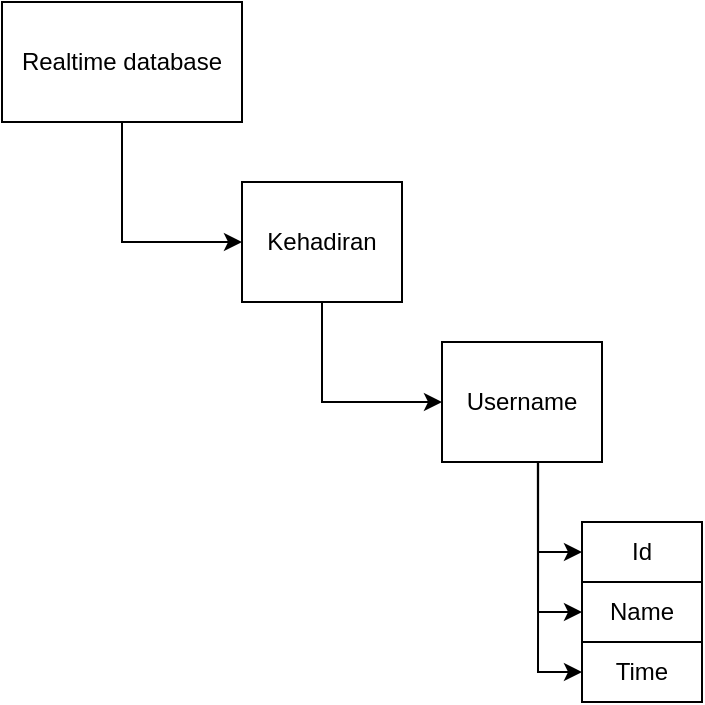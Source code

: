 <mxfile version="20.0.1" type="device"><diagram id="pu5znPLDyIRbsZ4YwYoC" name="Page-1"><mxGraphModel dx="716" dy="420" grid="1" gridSize="10" guides="1" tooltips="1" connect="1" arrows="1" fold="1" page="1" pageScale="1" pageWidth="1169" pageHeight="1654" math="0" shadow="0"><root><mxCell id="0"/><mxCell id="1" parent="0"/><mxCell id="h5Fi-VjTeB8OwUrEu8s--3" value="" style="edgeStyle=orthogonalEdgeStyle;rounded=0;orthogonalLoop=1;jettySize=auto;html=1;" edge="1" parent="1" source="h5Fi-VjTeB8OwUrEu8s--1" target="h5Fi-VjTeB8OwUrEu8s--2"><mxGeometry relative="1" as="geometry"><Array as="points"><mxPoint x="200" y="200"/><mxPoint x="280" y="200"/></Array></mxGeometry></mxCell><mxCell id="h5Fi-VjTeB8OwUrEu8s--1" value="Realtime database" style="rounded=0;whiteSpace=wrap;html=1;" vertex="1" parent="1"><mxGeometry x="140" y="80" width="120" height="60" as="geometry"/></mxCell><mxCell id="h5Fi-VjTeB8OwUrEu8s--2" value="Kehadiran" style="rounded=0;whiteSpace=wrap;html=1;" vertex="1" parent="1"><mxGeometry x="260" y="170" width="80" height="60" as="geometry"/></mxCell><mxCell id="h5Fi-VjTeB8OwUrEu8s--4" value="Username" style="rounded=0;whiteSpace=wrap;html=1;" vertex="1" parent="1"><mxGeometry x="360" y="250" width="80" height="60" as="geometry"/></mxCell><mxCell id="h5Fi-VjTeB8OwUrEu8s--6" value="" style="endArrow=classic;html=1;rounded=0;exitX=0.5;exitY=1;exitDx=0;exitDy=0;entryX=0;entryY=0.5;entryDx=0;entryDy=0;" edge="1" parent="1" source="h5Fi-VjTeB8OwUrEu8s--2" target="h5Fi-VjTeB8OwUrEu8s--4"><mxGeometry width="50" height="50" relative="1" as="geometry"><mxPoint x="500" y="340" as="sourcePoint"/><mxPoint x="550" y="290" as="targetPoint"/><Array as="points"><mxPoint x="300" y="280"/></Array></mxGeometry></mxCell><mxCell id="h5Fi-VjTeB8OwUrEu8s--7" value="Id" style="text;html=1;strokeColor=default;fillColor=none;align=center;verticalAlign=middle;whiteSpace=wrap;rounded=0;" vertex="1" parent="1"><mxGeometry x="430" y="340" width="60" height="30" as="geometry"/></mxCell><mxCell id="h5Fi-VjTeB8OwUrEu8s--8" value="Name" style="text;html=1;strokeColor=default;fillColor=none;align=center;verticalAlign=middle;whiteSpace=wrap;rounded=0;" vertex="1" parent="1"><mxGeometry x="430" y="370" width="60" height="30" as="geometry"/></mxCell><mxCell id="h5Fi-VjTeB8OwUrEu8s--9" value="Time" style="text;html=1;strokeColor=default;fillColor=none;align=center;verticalAlign=middle;whiteSpace=wrap;rounded=0;" vertex="1" parent="1"><mxGeometry x="430" y="400" width="60" height="30" as="geometry"/></mxCell><mxCell id="h5Fi-VjTeB8OwUrEu8s--10" value="" style="endArrow=classic;html=1;rounded=0;entryX=0;entryY=0.5;entryDx=0;entryDy=0;" edge="1" parent="1" target="h5Fi-VjTeB8OwUrEu8s--7"><mxGeometry width="50" height="50" relative="1" as="geometry"><mxPoint x="408" y="310" as="sourcePoint"/><mxPoint x="550" y="290" as="targetPoint"/><Array as="points"><mxPoint x="408" y="355"/></Array></mxGeometry></mxCell><mxCell id="h5Fi-VjTeB8OwUrEu8s--12" value="" style="endArrow=classic;html=1;rounded=0;exitX=0.599;exitY=1;exitDx=0;exitDy=0;exitPerimeter=0;" edge="1" parent="1" source="h5Fi-VjTeB8OwUrEu8s--4"><mxGeometry width="50" height="50" relative="1" as="geometry"><mxPoint x="410" y="320" as="sourcePoint"/><mxPoint x="430" y="385" as="targetPoint"/><Array as="points"><mxPoint x="408" y="385"/></Array></mxGeometry></mxCell><mxCell id="h5Fi-VjTeB8OwUrEu8s--13" value="" style="endArrow=classic;html=1;rounded=0;exitX=0.601;exitY=1.004;exitDx=0;exitDy=0;exitPerimeter=0;entryX=0;entryY=0.5;entryDx=0;entryDy=0;" edge="1" parent="1" source="h5Fi-VjTeB8OwUrEu8s--4" target="h5Fi-VjTeB8OwUrEu8s--9"><mxGeometry width="50" height="50" relative="1" as="geometry"><mxPoint x="410" y="310" as="sourcePoint"/><mxPoint x="420" y="370" as="targetPoint"/><Array as="points"><mxPoint x="408" y="415"/></Array></mxGeometry></mxCell></root></mxGraphModel></diagram></mxfile>